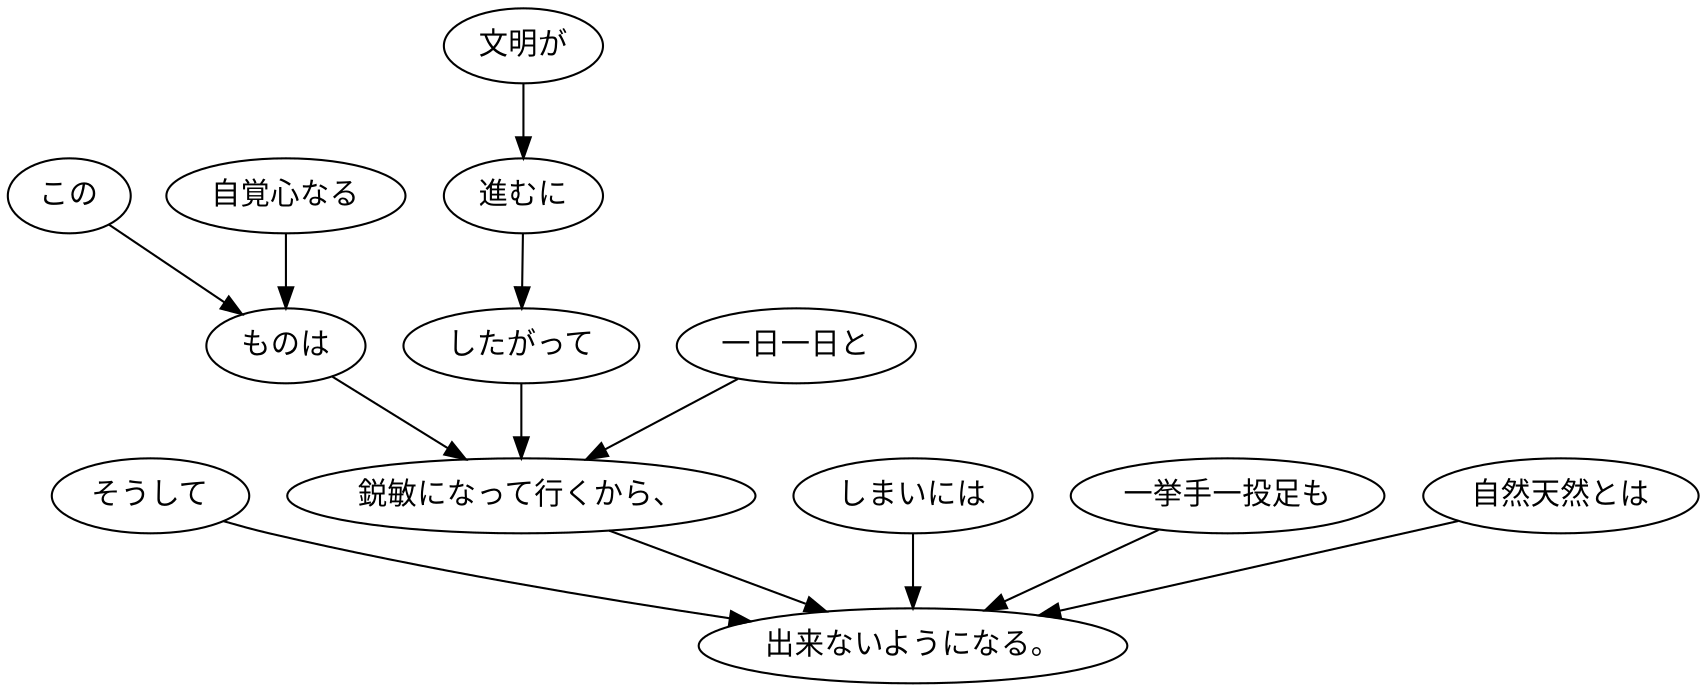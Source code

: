 digraph graph8502 {
	node0 [label="そうして"];
	node1 [label="この"];
	node2 [label="自覚心なる"];
	node3 [label="ものは"];
	node4 [label="文明が"];
	node5 [label="進むに"];
	node6 [label="したがって"];
	node7 [label="一日一日と"];
	node8 [label="鋭敏になって行くから、"];
	node9 [label="しまいには"];
	node10 [label="一挙手一投足も"];
	node11 [label="自然天然とは"];
	node12 [label="出来ないようになる。"];
	node0 -> node12;
	node1 -> node3;
	node2 -> node3;
	node3 -> node8;
	node4 -> node5;
	node5 -> node6;
	node6 -> node8;
	node7 -> node8;
	node8 -> node12;
	node9 -> node12;
	node10 -> node12;
	node11 -> node12;
}

